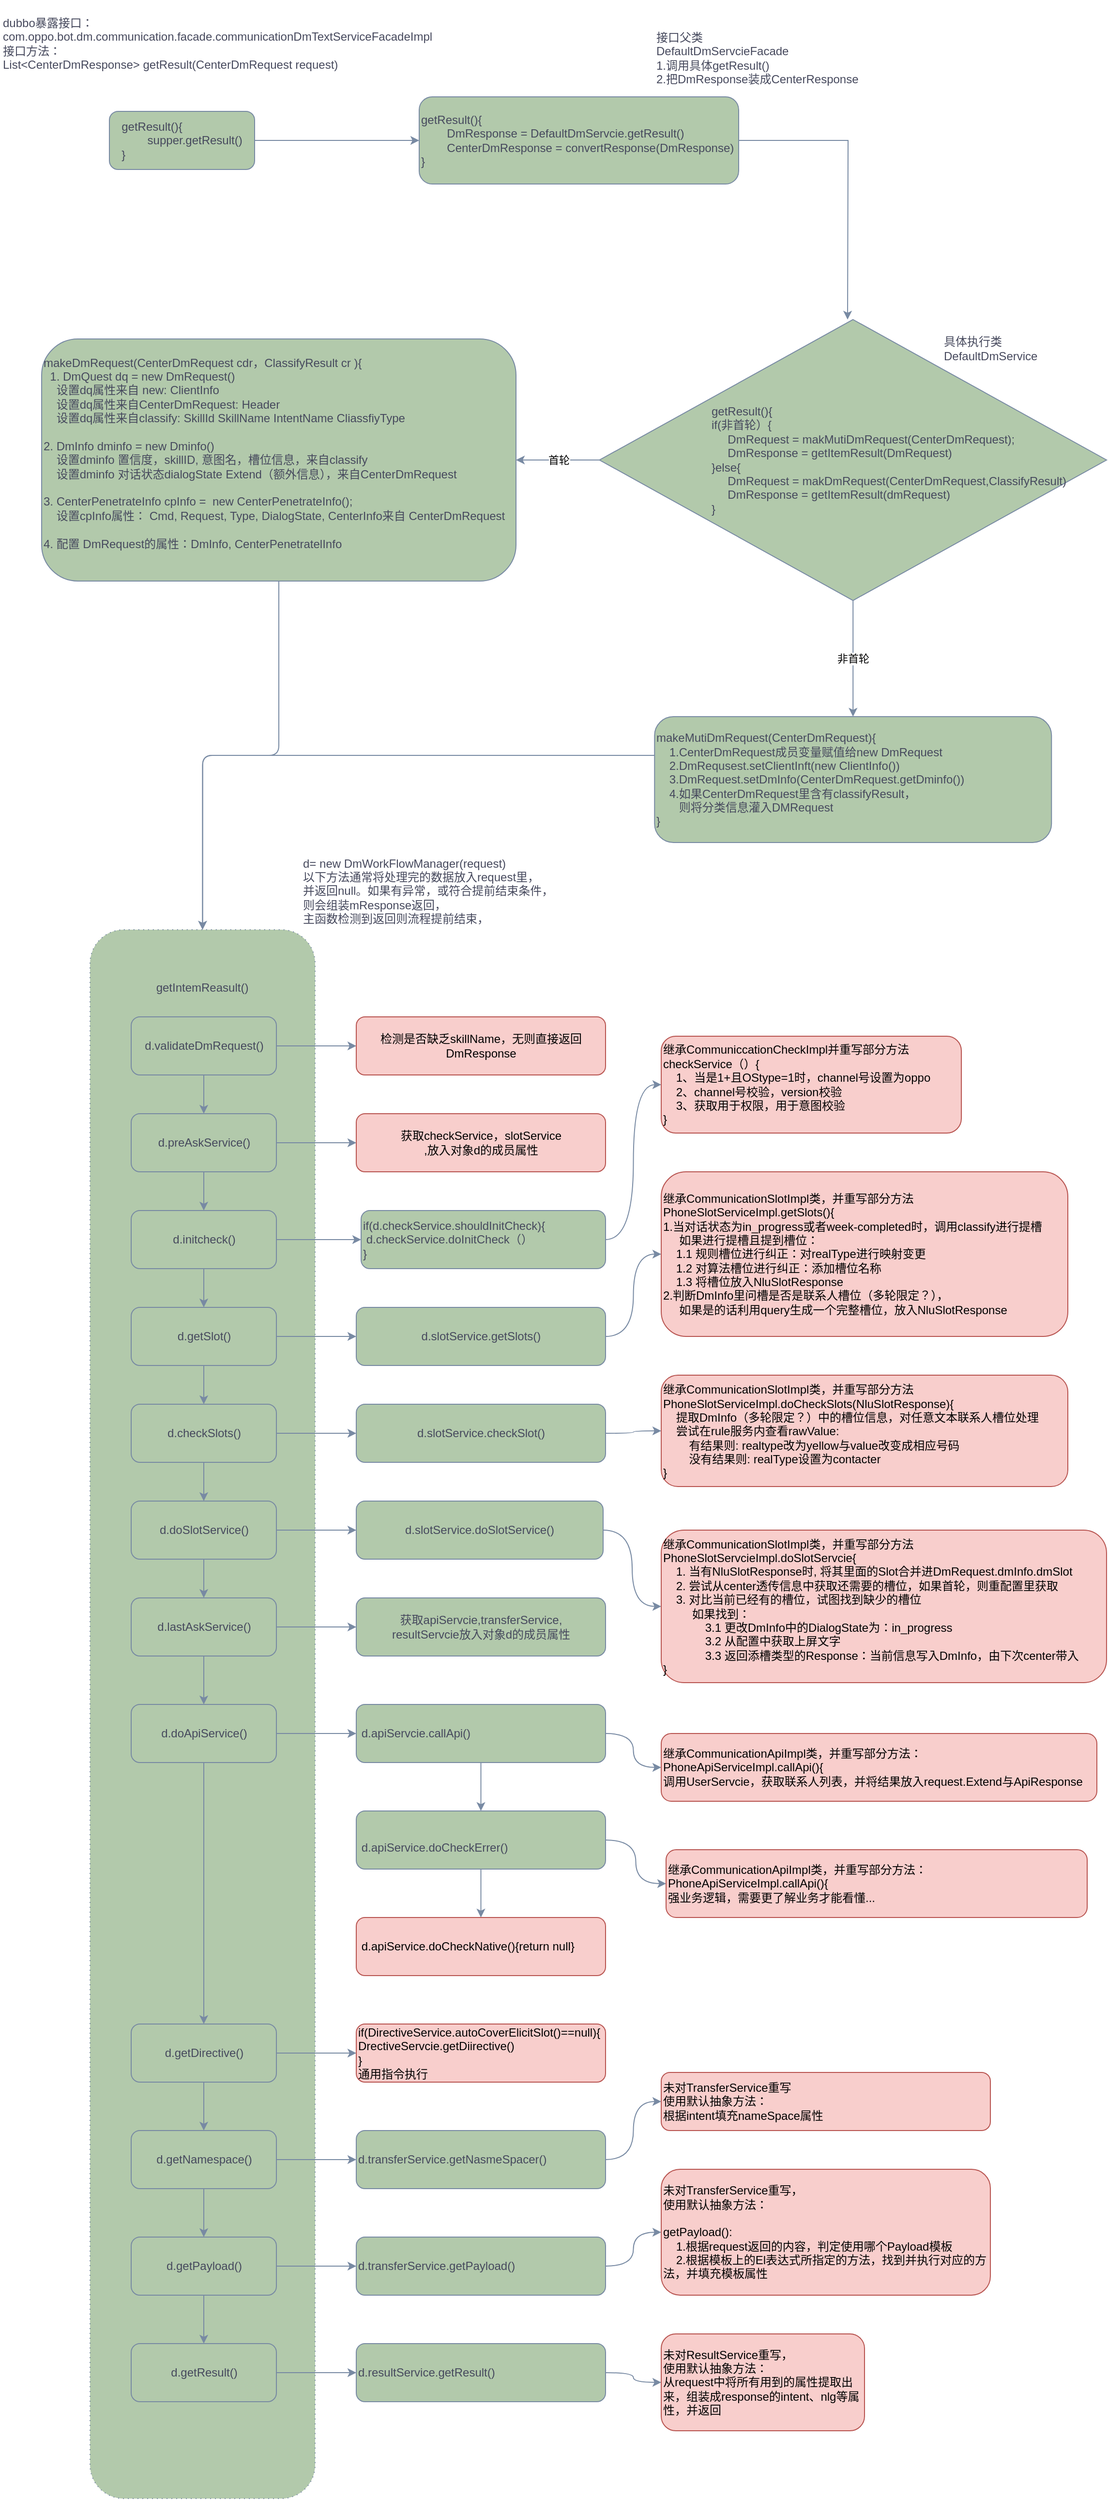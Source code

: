 <mxfile version="13.8.5" type="github">
  <diagram id="C5RBs43oDa-KdzZeNtuy" name="Page-1">
    <mxGraphModel dx="1911" dy="1059" grid="1" gridSize="10" guides="1" tooltips="1" connect="1" arrows="1" fold="1" page="1" pageScale="1" pageWidth="1169" pageHeight="1654" math="0" shadow="0">
      <root>
        <mxCell id="WIyWlLk6GJQsqaUBKTNV-0" />
        <mxCell id="WIyWlLk6GJQsqaUBKTNV-1" parent="WIyWlLk6GJQsqaUBKTNV-0" />
        <mxCell id="NkhUbfQ3-2C-shlZuiyF-50" value="" style="shape=ext;rounded=1;html=1;whiteSpace=wrap;dashed=1;dashPattern=1 4;fillColor=#B2C9AB;strokeColor=#788AA3;fontColor=#46495D;" vertex="1" parent="WIyWlLk6GJQsqaUBKTNV-1">
          <mxGeometry x="110" y="1020" width="232.5" height="1620" as="geometry" />
        </mxCell>
        <mxCell id="NkhUbfQ3-2C-shlZuiyF-51" value="" style="edgeStyle=orthogonalEdgeStyle;rounded=0;orthogonalLoop=1;jettySize=auto;html=1;strokeColor=#788AA3;fontColor=#46495D;" edge="1" parent="WIyWlLk6GJQsqaUBKTNV-1" source="NkhUbfQ3-2C-shlZuiyF-52" target="NkhUbfQ3-2C-shlZuiyF-85">
          <mxGeometry relative="1" as="geometry" />
        </mxCell>
        <mxCell id="NkhUbfQ3-2C-shlZuiyF-52" value="d.validateDmRequest()" style="rounded=1;whiteSpace=wrap;html=1;fillColor=#B2C9AB;strokeColor=#788AA3;fontColor=#46495D;" vertex="1" parent="WIyWlLk6GJQsqaUBKTNV-1">
          <mxGeometry x="152.5" y="1110" width="150" height="60" as="geometry" />
        </mxCell>
        <mxCell id="NkhUbfQ3-2C-shlZuiyF-53" value="" style="edgeStyle=orthogonalEdgeStyle;rounded=0;orthogonalLoop=1;jettySize=auto;html=1;strokeColor=#788AA3;fontColor=#46495D;" edge="1" parent="WIyWlLk6GJQsqaUBKTNV-1" source="NkhUbfQ3-2C-shlZuiyF-54" target="NkhUbfQ3-2C-shlZuiyF-86">
          <mxGeometry relative="1" as="geometry" />
        </mxCell>
        <mxCell id="NkhUbfQ3-2C-shlZuiyF-54" value="d.preAskService()" style="rounded=1;whiteSpace=wrap;html=1;fillColor=#B2C9AB;strokeColor=#788AA3;fontColor=#46495D;" vertex="1" parent="WIyWlLk6GJQsqaUBKTNV-1">
          <mxGeometry x="152.5" y="1210" width="150" height="60" as="geometry" />
        </mxCell>
        <mxCell id="NkhUbfQ3-2C-shlZuiyF-55" value="" style="edgeStyle=orthogonalEdgeStyle;rounded=0;orthogonalLoop=1;jettySize=auto;html=1;strokeColor=#788AA3;fontColor=#46495D;" edge="1" parent="WIyWlLk6GJQsqaUBKTNV-1" source="NkhUbfQ3-2C-shlZuiyF-57" target="NkhUbfQ3-2C-shlZuiyF-60">
          <mxGeometry relative="1" as="geometry" />
        </mxCell>
        <mxCell id="NkhUbfQ3-2C-shlZuiyF-56" value="" style="edgeStyle=orthogonalEdgeStyle;rounded=0;orthogonalLoop=1;jettySize=auto;html=1;strokeColor=#788AA3;fontColor=#46495D;" edge="1" parent="WIyWlLk6GJQsqaUBKTNV-1" source="NkhUbfQ3-2C-shlZuiyF-57" target="NkhUbfQ3-2C-shlZuiyF-87">
          <mxGeometry relative="1" as="geometry" />
        </mxCell>
        <mxCell id="NkhUbfQ3-2C-shlZuiyF-57" value="d.initcheck()" style="rounded=1;whiteSpace=wrap;html=1;fillColor=#B2C9AB;strokeColor=#788AA3;fontColor=#46495D;" vertex="1" parent="WIyWlLk6GJQsqaUBKTNV-1">
          <mxGeometry x="152.5" y="1310" width="150" height="60" as="geometry" />
        </mxCell>
        <mxCell id="NkhUbfQ3-2C-shlZuiyF-58" value="" style="edgeStyle=orthogonalEdgeStyle;rounded=0;orthogonalLoop=1;jettySize=auto;html=1;strokeColor=#788AA3;fontColor=#46495D;" edge="1" parent="WIyWlLk6GJQsqaUBKTNV-1" source="NkhUbfQ3-2C-shlZuiyF-60" target="NkhUbfQ3-2C-shlZuiyF-63">
          <mxGeometry relative="1" as="geometry" />
        </mxCell>
        <mxCell id="NkhUbfQ3-2C-shlZuiyF-59" value="" style="edgeStyle=orthogonalEdgeStyle;rounded=0;orthogonalLoop=1;jettySize=auto;html=1;strokeColor=#788AA3;fontColor=#46495D;" edge="1" parent="WIyWlLk6GJQsqaUBKTNV-1" source="NkhUbfQ3-2C-shlZuiyF-60" target="NkhUbfQ3-2C-shlZuiyF-88">
          <mxGeometry relative="1" as="geometry" />
        </mxCell>
        <mxCell id="NkhUbfQ3-2C-shlZuiyF-60" value="d.getSlot()" style="rounded=1;whiteSpace=wrap;html=1;fillColor=#B2C9AB;strokeColor=#788AA3;fontColor=#46495D;" vertex="1" parent="WIyWlLk6GJQsqaUBKTNV-1">
          <mxGeometry x="152.5" y="1410" width="150" height="60" as="geometry" />
        </mxCell>
        <mxCell id="NkhUbfQ3-2C-shlZuiyF-61" value="" style="edgeStyle=orthogonalEdgeStyle;rounded=0;orthogonalLoop=1;jettySize=auto;html=1;strokeColor=#788AA3;fontColor=#46495D;" edge="1" parent="WIyWlLk6GJQsqaUBKTNV-1" source="NkhUbfQ3-2C-shlZuiyF-63" target="NkhUbfQ3-2C-shlZuiyF-66">
          <mxGeometry relative="1" as="geometry" />
        </mxCell>
        <mxCell id="NkhUbfQ3-2C-shlZuiyF-62" value="" style="edgeStyle=orthogonalEdgeStyle;rounded=0;orthogonalLoop=1;jettySize=auto;html=1;strokeColor=#788AA3;fontColor=#46495D;" edge="1" parent="WIyWlLk6GJQsqaUBKTNV-1" source="NkhUbfQ3-2C-shlZuiyF-63" target="NkhUbfQ3-2C-shlZuiyF-89">
          <mxGeometry relative="1" as="geometry" />
        </mxCell>
        <mxCell id="NkhUbfQ3-2C-shlZuiyF-63" value="d.checkSlots()" style="rounded=1;whiteSpace=wrap;html=1;fillColor=#B2C9AB;strokeColor=#788AA3;fontColor=#46495D;" vertex="1" parent="WIyWlLk6GJQsqaUBKTNV-1">
          <mxGeometry x="152.5" y="1510" width="150" height="60" as="geometry" />
        </mxCell>
        <mxCell id="NkhUbfQ3-2C-shlZuiyF-64" value="" style="edgeStyle=orthogonalEdgeStyle;rounded=0;orthogonalLoop=1;jettySize=auto;html=1;strokeColor=#788AA3;fontColor=#46495D;" edge="1" parent="WIyWlLk6GJQsqaUBKTNV-1" source="NkhUbfQ3-2C-shlZuiyF-66" target="NkhUbfQ3-2C-shlZuiyF-90">
          <mxGeometry relative="1" as="geometry" />
        </mxCell>
        <mxCell id="NkhUbfQ3-2C-shlZuiyF-65" value="" style="edgeStyle=orthogonalEdgeStyle;rounded=0;orthogonalLoop=1;jettySize=auto;html=1;strokeColor=#788AA3;fontColor=#46495D;" edge="1" parent="WIyWlLk6GJQsqaUBKTNV-1" source="NkhUbfQ3-2C-shlZuiyF-66" target="NkhUbfQ3-2C-shlZuiyF-93">
          <mxGeometry relative="1" as="geometry" />
        </mxCell>
        <mxCell id="NkhUbfQ3-2C-shlZuiyF-66" value="d.doSlotService()" style="rounded=1;whiteSpace=wrap;html=1;fillColor=#B2C9AB;strokeColor=#788AA3;fontColor=#46495D;" vertex="1" parent="WIyWlLk6GJQsqaUBKTNV-1">
          <mxGeometry x="152.5" y="1610" width="150" height="60" as="geometry" />
        </mxCell>
        <mxCell id="NkhUbfQ3-2C-shlZuiyF-68" value="" style="edgeStyle=orthogonalEdgeStyle;rounded=0;orthogonalLoop=1;jettySize=auto;html=1;strokeColor=#788AA3;fontColor=#46495D;" edge="1" parent="WIyWlLk6GJQsqaUBKTNV-1" source="NkhUbfQ3-2C-shlZuiyF-69" target="NkhUbfQ3-2C-shlZuiyF-95">
          <mxGeometry relative="1" as="geometry" />
        </mxCell>
        <mxCell id="NkhUbfQ3-2C-shlZuiyF-137" style="edgeStyle=orthogonalEdgeStyle;curved=1;rounded=1;sketch=0;orthogonalLoop=1;jettySize=auto;html=1;entryX=0.5;entryY=0;entryDx=0;entryDy=0;strokeColor=#788AA3;fillColor=#B2C9AB;fontColor=#46495D;" edge="1" parent="WIyWlLk6GJQsqaUBKTNV-1" source="NkhUbfQ3-2C-shlZuiyF-69" target="NkhUbfQ3-2C-shlZuiyF-72">
          <mxGeometry relative="1" as="geometry" />
        </mxCell>
        <mxCell id="NkhUbfQ3-2C-shlZuiyF-69" value="d.doApiService()" style="rounded=1;whiteSpace=wrap;html=1;fillColor=#B2C9AB;strokeColor=#788AA3;fontColor=#46495D;" vertex="1" parent="WIyWlLk6GJQsqaUBKTNV-1">
          <mxGeometry x="152.5" y="1820" width="150" height="60" as="geometry" />
        </mxCell>
        <mxCell id="NkhUbfQ3-2C-shlZuiyF-70" value="" style="edgeStyle=orthogonalEdgeStyle;rounded=0;orthogonalLoop=1;jettySize=auto;html=1;strokeColor=#788AA3;fontColor=#46495D;" edge="1" parent="WIyWlLk6GJQsqaUBKTNV-1" source="NkhUbfQ3-2C-shlZuiyF-72" target="NkhUbfQ3-2C-shlZuiyF-75">
          <mxGeometry relative="1" as="geometry" />
        </mxCell>
        <mxCell id="NkhUbfQ3-2C-shlZuiyF-71" value="" style="edgeStyle=orthogonalEdgeStyle;rounded=0;orthogonalLoop=1;jettySize=auto;html=1;strokeColor=#788AA3;fontColor=#46495D;" edge="1" parent="WIyWlLk6GJQsqaUBKTNV-1" source="NkhUbfQ3-2C-shlZuiyF-72" target="NkhUbfQ3-2C-shlZuiyF-96">
          <mxGeometry relative="1" as="geometry" />
        </mxCell>
        <mxCell id="NkhUbfQ3-2C-shlZuiyF-72" value="d.getDirective()" style="rounded=1;whiteSpace=wrap;html=1;fillColor=#B2C9AB;strokeColor=#788AA3;fontColor=#46495D;" vertex="1" parent="WIyWlLk6GJQsqaUBKTNV-1">
          <mxGeometry x="152.5" y="2150" width="150" height="60" as="geometry" />
        </mxCell>
        <mxCell id="NkhUbfQ3-2C-shlZuiyF-73" value="" style="edgeStyle=orthogonalEdgeStyle;rounded=0;orthogonalLoop=1;jettySize=auto;html=1;strokeColor=#788AA3;fontColor=#46495D;" edge="1" parent="WIyWlLk6GJQsqaUBKTNV-1" source="NkhUbfQ3-2C-shlZuiyF-75" target="NkhUbfQ3-2C-shlZuiyF-78">
          <mxGeometry relative="1" as="geometry" />
        </mxCell>
        <mxCell id="NkhUbfQ3-2C-shlZuiyF-74" value="" style="edgeStyle=orthogonalEdgeStyle;rounded=0;orthogonalLoop=1;jettySize=auto;html=1;strokeColor=#788AA3;fontColor=#46495D;" edge="1" parent="WIyWlLk6GJQsqaUBKTNV-1" source="NkhUbfQ3-2C-shlZuiyF-75" target="NkhUbfQ3-2C-shlZuiyF-97">
          <mxGeometry relative="1" as="geometry" />
        </mxCell>
        <mxCell id="NkhUbfQ3-2C-shlZuiyF-75" value="d.getNamespace()" style="rounded=1;whiteSpace=wrap;html=1;fillColor=#B2C9AB;strokeColor=#788AA3;fontColor=#46495D;" vertex="1" parent="WIyWlLk6GJQsqaUBKTNV-1">
          <mxGeometry x="152.5" y="2260" width="150" height="60" as="geometry" />
        </mxCell>
        <mxCell id="NkhUbfQ3-2C-shlZuiyF-76" value="" style="edgeStyle=orthogonalEdgeStyle;rounded=0;orthogonalLoop=1;jettySize=auto;html=1;strokeColor=#788AA3;fontColor=#46495D;" edge="1" parent="WIyWlLk6GJQsqaUBKTNV-1" source="NkhUbfQ3-2C-shlZuiyF-78" target="NkhUbfQ3-2C-shlZuiyF-80">
          <mxGeometry relative="1" as="geometry" />
        </mxCell>
        <mxCell id="NkhUbfQ3-2C-shlZuiyF-77" value="" style="edgeStyle=orthogonalEdgeStyle;rounded=0;orthogonalLoop=1;jettySize=auto;html=1;strokeColor=#788AA3;fontColor=#46495D;" edge="1" parent="WIyWlLk6GJQsqaUBKTNV-1" source="NkhUbfQ3-2C-shlZuiyF-78" target="NkhUbfQ3-2C-shlZuiyF-98">
          <mxGeometry relative="1" as="geometry" />
        </mxCell>
        <mxCell id="NkhUbfQ3-2C-shlZuiyF-78" value="d.getPayload()" style="rounded=1;whiteSpace=wrap;html=1;fillColor=#B2C9AB;strokeColor=#788AA3;fontColor=#46495D;" vertex="1" parent="WIyWlLk6GJQsqaUBKTNV-1">
          <mxGeometry x="152.5" y="2370" width="150" height="60" as="geometry" />
        </mxCell>
        <mxCell id="NkhUbfQ3-2C-shlZuiyF-79" value="" style="edgeStyle=orthogonalEdgeStyle;rounded=0;orthogonalLoop=1;jettySize=auto;html=1;strokeColor=#788AA3;fontColor=#46495D;" edge="1" parent="WIyWlLk6GJQsqaUBKTNV-1" source="NkhUbfQ3-2C-shlZuiyF-80" target="NkhUbfQ3-2C-shlZuiyF-99">
          <mxGeometry relative="1" as="geometry" />
        </mxCell>
        <mxCell id="NkhUbfQ3-2C-shlZuiyF-80" value="d.getResult()" style="rounded=1;whiteSpace=wrap;html=1;fillColor=#B2C9AB;strokeColor=#788AA3;fontColor=#46495D;" vertex="1" parent="WIyWlLk6GJQsqaUBKTNV-1">
          <mxGeometry x="152.5" y="2480" width="150" height="60" as="geometry" />
        </mxCell>
        <mxCell id="NkhUbfQ3-2C-shlZuiyF-81" value="d= new DmWorkFlowManager(request)&lt;br&gt;以下方法通常将处理完的数据放入request里，&lt;br&gt;并返回null。如果有异常，或符合提前结束条件，&lt;br&gt;则会组装mResponse返回，&lt;br&gt;主函数检测到返回则流程提前结束，" style="text;html=1;strokeColor=none;fillColor=none;align=left;verticalAlign=middle;whiteSpace=wrap;rounded=0;fontColor=#46495D;" vertex="1" parent="WIyWlLk6GJQsqaUBKTNV-1">
          <mxGeometry x="327.5" y="970" width="315" height="20" as="geometry" />
        </mxCell>
        <mxCell id="NkhUbfQ3-2C-shlZuiyF-82" value="" style="endArrow=classic;html=1;exitX=0.5;exitY=1;exitDx=0;exitDy=0;strokeColor=#788AA3;fontColor=#46495D;" edge="1" parent="WIyWlLk6GJQsqaUBKTNV-1" source="NkhUbfQ3-2C-shlZuiyF-52" target="NkhUbfQ3-2C-shlZuiyF-54">
          <mxGeometry width="50" height="50" relative="1" as="geometry">
            <mxPoint x="362.5" y="1130" as="sourcePoint" />
            <mxPoint x="412.5" y="1080" as="targetPoint" />
          </mxGeometry>
        </mxCell>
        <mxCell id="NkhUbfQ3-2C-shlZuiyF-83" value="" style="endArrow=classic;html=1;exitX=0.5;exitY=1;exitDx=0;exitDy=0;entryX=0.5;entryY=0;entryDx=0;entryDy=0;strokeColor=#788AA3;fontColor=#46495D;" edge="1" parent="WIyWlLk6GJQsqaUBKTNV-1" source="NkhUbfQ3-2C-shlZuiyF-54" target="NkhUbfQ3-2C-shlZuiyF-57">
          <mxGeometry width="50" height="50" relative="1" as="geometry">
            <mxPoint x="222.5" y="1180" as="sourcePoint" />
            <mxPoint x="222.5" y="1220" as="targetPoint" />
          </mxGeometry>
        </mxCell>
        <mxCell id="NkhUbfQ3-2C-shlZuiyF-85" value="检测是否缺乏skillName，无则直接返回DmResponse" style="rounded=1;whiteSpace=wrap;html=1;fillColor=#f8cecc;strokeColor=#b85450;" vertex="1" parent="WIyWlLk6GJQsqaUBKTNV-1">
          <mxGeometry x="385" y="1110" width="257.5" height="60" as="geometry" />
        </mxCell>
        <mxCell id="NkhUbfQ3-2C-shlZuiyF-86" value="获取checkService，slotService&lt;br&gt;,放入对象d的成员属性" style="rounded=1;whiteSpace=wrap;html=1;fillColor=#f8cecc;strokeColor=#b85450;" vertex="1" parent="WIyWlLk6GJQsqaUBKTNV-1">
          <mxGeometry x="385" y="1210" width="257.5" height="60" as="geometry" />
        </mxCell>
        <mxCell id="NkhUbfQ3-2C-shlZuiyF-128" style="edgeStyle=orthogonalEdgeStyle;curved=1;rounded=1;sketch=0;orthogonalLoop=1;jettySize=auto;html=1;entryX=0;entryY=0.5;entryDx=0;entryDy=0;strokeColor=#788AA3;fillColor=#B2C9AB;fontColor=#46495D;" edge="1" parent="WIyWlLk6GJQsqaUBKTNV-1" source="NkhUbfQ3-2C-shlZuiyF-87" target="NkhUbfQ3-2C-shlZuiyF-127">
          <mxGeometry relative="1" as="geometry" />
        </mxCell>
        <mxCell id="NkhUbfQ3-2C-shlZuiyF-87" value="if(d.checkService.shouldInitCheck){&lt;br&gt;&amp;nbsp;d.checkService.doInitCheck（）&lt;br&gt;}" style="rounded=1;whiteSpace=wrap;html=1;align=left;fillColor=#B2C9AB;strokeColor=#788AA3;fontColor=#46495D;" vertex="1" parent="WIyWlLk6GJQsqaUBKTNV-1">
          <mxGeometry x="390" y="1310" width="252.5" height="60" as="geometry" />
        </mxCell>
        <mxCell id="NkhUbfQ3-2C-shlZuiyF-130" style="edgeStyle=orthogonalEdgeStyle;curved=1;rounded=1;sketch=0;orthogonalLoop=1;jettySize=auto;html=1;entryX=0;entryY=0.5;entryDx=0;entryDy=0;strokeColor=#788AA3;fillColor=#B2C9AB;fontColor=#46495D;" edge="1" parent="WIyWlLk6GJQsqaUBKTNV-1" source="NkhUbfQ3-2C-shlZuiyF-88" target="NkhUbfQ3-2C-shlZuiyF-129">
          <mxGeometry relative="1" as="geometry" />
        </mxCell>
        <mxCell id="NkhUbfQ3-2C-shlZuiyF-88" value="d.slotService.getSlots()" style="rounded=1;whiteSpace=wrap;html=1;fillColor=#B2C9AB;strokeColor=#788AA3;fontColor=#46495D;" vertex="1" parent="WIyWlLk6GJQsqaUBKTNV-1">
          <mxGeometry x="385" y="1410" width="257.5" height="60" as="geometry" />
        </mxCell>
        <mxCell id="NkhUbfQ3-2C-shlZuiyF-132" style="edgeStyle=orthogonalEdgeStyle;curved=1;rounded=1;sketch=0;orthogonalLoop=1;jettySize=auto;html=1;entryX=0;entryY=0.5;entryDx=0;entryDy=0;strokeColor=#788AA3;fillColor=#B2C9AB;fontColor=#46495D;" edge="1" parent="WIyWlLk6GJQsqaUBKTNV-1" source="NkhUbfQ3-2C-shlZuiyF-89" target="NkhUbfQ3-2C-shlZuiyF-131">
          <mxGeometry relative="1" as="geometry" />
        </mxCell>
        <mxCell id="NkhUbfQ3-2C-shlZuiyF-89" value="d.slotService.checkSlot()" style="rounded=1;whiteSpace=wrap;html=1;fillColor=#B2C9AB;strokeColor=#788AA3;fontColor=#46495D;" vertex="1" parent="WIyWlLk6GJQsqaUBKTNV-1">
          <mxGeometry x="385" y="1510" width="257.5" height="60" as="geometry" />
        </mxCell>
        <mxCell id="NkhUbfQ3-2C-shlZuiyF-134" style="edgeStyle=orthogonalEdgeStyle;curved=1;rounded=1;sketch=0;orthogonalLoop=1;jettySize=auto;html=1;entryX=0;entryY=0.5;entryDx=0;entryDy=0;strokeColor=#788AA3;fillColor=#B2C9AB;fontColor=#46495D;" edge="1" parent="WIyWlLk6GJQsqaUBKTNV-1" source="NkhUbfQ3-2C-shlZuiyF-90" target="NkhUbfQ3-2C-shlZuiyF-133">
          <mxGeometry relative="1" as="geometry" />
        </mxCell>
        <mxCell id="NkhUbfQ3-2C-shlZuiyF-90" value="d.slotService.doSlotService()" style="rounded=1;whiteSpace=wrap;html=1;fillColor=#B2C9AB;strokeColor=#788AA3;fontColor=#46495D;" vertex="1" parent="WIyWlLk6GJQsqaUBKTNV-1">
          <mxGeometry x="385" y="1610" width="255" height="60" as="geometry" />
        </mxCell>
        <mxCell id="NkhUbfQ3-2C-shlZuiyF-91" value="" style="edgeStyle=orthogonalEdgeStyle;rounded=0;orthogonalLoop=1;jettySize=auto;html=1;strokeColor=#788AA3;fontColor=#46495D;" edge="1" parent="WIyWlLk6GJQsqaUBKTNV-1" source="NkhUbfQ3-2C-shlZuiyF-93" target="NkhUbfQ3-2C-shlZuiyF-69">
          <mxGeometry relative="1" as="geometry" />
        </mxCell>
        <mxCell id="NkhUbfQ3-2C-shlZuiyF-92" value="" style="edgeStyle=orthogonalEdgeStyle;rounded=0;orthogonalLoop=1;jettySize=auto;html=1;strokeColor=#788AA3;fontColor=#46495D;" edge="1" parent="WIyWlLk6GJQsqaUBKTNV-1" source="NkhUbfQ3-2C-shlZuiyF-93" target="NkhUbfQ3-2C-shlZuiyF-94">
          <mxGeometry relative="1" as="geometry" />
        </mxCell>
        <mxCell id="NkhUbfQ3-2C-shlZuiyF-93" value="d.lastAskService()" style="rounded=1;whiteSpace=wrap;html=1;fillColor=#B2C9AB;strokeColor=#788AA3;fontColor=#46495D;" vertex="1" parent="WIyWlLk6GJQsqaUBKTNV-1">
          <mxGeometry x="152.5" y="1710" width="150" height="60" as="geometry" />
        </mxCell>
        <mxCell id="NkhUbfQ3-2C-shlZuiyF-94" value="获取apiServcie,transferService,&lt;br&gt;resultServcie放入对象d的成员属性" style="rounded=1;whiteSpace=wrap;html=1;fillColor=#B2C9AB;strokeColor=#788AA3;fontColor=#46495D;" vertex="1" parent="WIyWlLk6GJQsqaUBKTNV-1">
          <mxGeometry x="385" y="1710" width="257.5" height="60" as="geometry" />
        </mxCell>
        <mxCell id="NkhUbfQ3-2C-shlZuiyF-140" style="edgeStyle=orthogonalEdgeStyle;curved=1;rounded=1;sketch=0;orthogonalLoop=1;jettySize=auto;html=1;entryX=0.5;entryY=0;entryDx=0;entryDy=0;strokeColor=#788AA3;fillColor=#B2C9AB;fontColor=#46495D;" edge="1" parent="WIyWlLk6GJQsqaUBKTNV-1" source="NkhUbfQ3-2C-shlZuiyF-95" target="NkhUbfQ3-2C-shlZuiyF-138">
          <mxGeometry relative="1" as="geometry" />
        </mxCell>
        <mxCell id="NkhUbfQ3-2C-shlZuiyF-144" style="edgeStyle=orthogonalEdgeStyle;curved=1;rounded=1;sketch=0;orthogonalLoop=1;jettySize=auto;html=1;strokeColor=#788AA3;fillColor=#B2C9AB;fontColor=#46495D;" edge="1" parent="WIyWlLk6GJQsqaUBKTNV-1" source="NkhUbfQ3-2C-shlZuiyF-95" target="NkhUbfQ3-2C-shlZuiyF-143">
          <mxGeometry relative="1" as="geometry" />
        </mxCell>
        <mxCell id="NkhUbfQ3-2C-shlZuiyF-95" value="&amp;nbsp;d.apiServcie.callApi()" style="rounded=1;whiteSpace=wrap;html=1;align=left;fillColor=#B2C9AB;strokeColor=#788AA3;fontColor=#46495D;" vertex="1" parent="WIyWlLk6GJQsqaUBKTNV-1">
          <mxGeometry x="385" y="1820" width="257.5" height="60" as="geometry" />
        </mxCell>
        <mxCell id="NkhUbfQ3-2C-shlZuiyF-96" value="if(DirectiveService.autoCoverElicitSlot()==null){&lt;br&gt;DrectiveServcie.getDiirective()&lt;br&gt;}&lt;br&gt;通用指令执行" style="rounded=1;whiteSpace=wrap;html=1;align=left;fillColor=#f8cecc;strokeColor=#b85450;" vertex="1" parent="WIyWlLk6GJQsqaUBKTNV-1">
          <mxGeometry x="385" y="2150" width="257.5" height="60" as="geometry" />
        </mxCell>
        <mxCell id="NkhUbfQ3-2C-shlZuiyF-149" style="edgeStyle=orthogonalEdgeStyle;curved=1;rounded=1;sketch=0;orthogonalLoop=1;jettySize=auto;html=1;entryX=0;entryY=0.5;entryDx=0;entryDy=0;strokeColor=#788AA3;fillColor=#B2C9AB;fontColor=#46495D;" edge="1" parent="WIyWlLk6GJQsqaUBKTNV-1" source="NkhUbfQ3-2C-shlZuiyF-97" target="NkhUbfQ3-2C-shlZuiyF-147">
          <mxGeometry relative="1" as="geometry" />
        </mxCell>
        <mxCell id="NkhUbfQ3-2C-shlZuiyF-97" value="d.transferService.getNasmeSpacer()" style="rounded=1;whiteSpace=wrap;html=1;align=left;fillColor=#B2C9AB;strokeColor=#788AA3;fontColor=#46495D;" vertex="1" parent="WIyWlLk6GJQsqaUBKTNV-1">
          <mxGeometry x="385" y="2260" width="257.5" height="60" as="geometry" />
        </mxCell>
        <mxCell id="NkhUbfQ3-2C-shlZuiyF-151" style="edgeStyle=orthogonalEdgeStyle;curved=1;rounded=1;sketch=0;orthogonalLoop=1;jettySize=auto;html=1;entryX=0;entryY=0.5;entryDx=0;entryDy=0;strokeColor=#788AA3;fillColor=#B2C9AB;fontColor=#46495D;" edge="1" parent="WIyWlLk6GJQsqaUBKTNV-1" source="NkhUbfQ3-2C-shlZuiyF-98" target="NkhUbfQ3-2C-shlZuiyF-150">
          <mxGeometry relative="1" as="geometry" />
        </mxCell>
        <mxCell id="NkhUbfQ3-2C-shlZuiyF-98" value="d.transferService.getPayload()" style="rounded=1;whiteSpace=wrap;html=1;align=left;fillColor=#B2C9AB;strokeColor=#788AA3;fontColor=#46495D;" vertex="1" parent="WIyWlLk6GJQsqaUBKTNV-1">
          <mxGeometry x="385" y="2370" width="257.5" height="60" as="geometry" />
        </mxCell>
        <mxCell id="NkhUbfQ3-2C-shlZuiyF-152" style="edgeStyle=orthogonalEdgeStyle;curved=1;rounded=1;sketch=0;orthogonalLoop=1;jettySize=auto;html=1;entryX=0;entryY=0.5;entryDx=0;entryDy=0;strokeColor=#788AA3;fillColor=#B2C9AB;fontColor=#46495D;" edge="1" parent="WIyWlLk6GJQsqaUBKTNV-1" source="NkhUbfQ3-2C-shlZuiyF-99" target="NkhUbfQ3-2C-shlZuiyF-148">
          <mxGeometry relative="1" as="geometry" />
        </mxCell>
        <mxCell id="NkhUbfQ3-2C-shlZuiyF-99" value="d.resultService.getResult()" style="rounded=1;whiteSpace=wrap;html=1;align=left;fillColor=#B2C9AB;strokeColor=#788AA3;fontColor=#46495D;" vertex="1" parent="WIyWlLk6GJQsqaUBKTNV-1">
          <mxGeometry x="385" y="2480" width="257.5" height="60" as="geometry" />
        </mxCell>
        <mxCell id="NkhUbfQ3-2C-shlZuiyF-105" value="" style="edgeStyle=orthogonalEdgeStyle;rounded=0;orthogonalLoop=1;jettySize=auto;html=1;strokeColor=#788AA3;fontColor=#46495D;" edge="1" parent="WIyWlLk6GJQsqaUBKTNV-1" source="NkhUbfQ3-2C-shlZuiyF-101" target="NkhUbfQ3-2C-shlZuiyF-104">
          <mxGeometry relative="1" as="geometry" />
        </mxCell>
        <mxCell id="NkhUbfQ3-2C-shlZuiyF-101" value="&lt;div style=&quot;text-align: left&quot;&gt;&lt;span&gt;getResult(){&lt;/span&gt;&lt;/div&gt;&lt;div style=&quot;text-align: left&quot;&gt;&lt;span&gt;&amp;nbsp; &amp;nbsp; &amp;nbsp; &amp;nbsp; supper.getResult()&lt;/span&gt;&lt;/div&gt;&lt;div style=&quot;text-align: left&quot;&gt;&lt;span&gt;}&lt;/span&gt;&lt;/div&gt;" style="rounded=1;whiteSpace=wrap;html=1;fillColor=#B2C9AB;strokeColor=#788AA3;fontColor=#46495D;" vertex="1" parent="WIyWlLk6GJQsqaUBKTNV-1">
          <mxGeometry x="130" y="175" width="150" height="60" as="geometry" />
        </mxCell>
        <mxCell id="NkhUbfQ3-2C-shlZuiyF-103" value="&lt;div&gt;&lt;span&gt;dubbo暴露接口：com.oppo.bot.dm.communication.facade.communicationDmTextServiceFacadeImpl&lt;/span&gt;&lt;/div&gt;接口方法：&lt;br&gt;List&amp;lt;CenterDmResponse&amp;gt; getResult(CenterDmRequest request)" style="text;html=1;strokeColor=none;fillColor=none;align=left;verticalAlign=middle;whiteSpace=wrap;rounded=0;fontColor=#46495D;" vertex="1" parent="WIyWlLk6GJQsqaUBKTNV-1">
          <mxGeometry x="17.5" y="60" width="420" height="90" as="geometry" />
        </mxCell>
        <mxCell id="NkhUbfQ3-2C-shlZuiyF-109" value="" style="edgeStyle=orthogonalEdgeStyle;rounded=0;orthogonalLoop=1;jettySize=auto;html=1;strokeColor=#788AA3;fontColor=#46495D;" edge="1" parent="WIyWlLk6GJQsqaUBKTNV-1" source="NkhUbfQ3-2C-shlZuiyF-104">
          <mxGeometry relative="1" as="geometry">
            <mxPoint x="892.5" y="390" as="targetPoint" />
          </mxGeometry>
        </mxCell>
        <mxCell id="NkhUbfQ3-2C-shlZuiyF-104" value="getResult(){&lt;br&gt;&amp;nbsp; &amp;nbsp; &amp;nbsp; &amp;nbsp; DmResponse = DefaultDmServcie.getResult()&lt;br&gt;&amp;nbsp; &amp;nbsp; &amp;nbsp; &amp;nbsp; CenterDmResponse = convertResponse(DmResponse)&lt;br&gt;}" style="rounded=1;whiteSpace=wrap;html=1;fillColor=#B2C9AB;strokeColor=#788AA3;fontColor=#46495D;align=left;" vertex="1" parent="WIyWlLk6GJQsqaUBKTNV-1">
          <mxGeometry x="450" y="160" width="330" height="90" as="geometry" />
        </mxCell>
        <mxCell id="NkhUbfQ3-2C-shlZuiyF-106" value="具体执行类&lt;br&gt;DefaultDmService" style="text;html=1;strokeColor=none;fillColor=none;align=left;verticalAlign=middle;whiteSpace=wrap;rounded=0;fontColor=#46495D;" vertex="1" parent="WIyWlLk6GJQsqaUBKTNV-1">
          <mxGeometry x="990" y="380" width="160" height="80" as="geometry" />
        </mxCell>
        <mxCell id="NkhUbfQ3-2C-shlZuiyF-107" value="接口父类&lt;br&gt;DefaultDmServcieFacade&lt;br&gt;1.调用具体getResult()&lt;br&gt;2.把DmResponse装成CenterResponse&lt;br&gt;" style="text;html=1;strokeColor=none;fillColor=none;align=left;verticalAlign=middle;whiteSpace=wrap;rounded=0;fontColor=#46495D;" vertex="1" parent="WIyWlLk6GJQsqaUBKTNV-1">
          <mxGeometry x="693.13" y="90" width="310" height="60" as="geometry" />
        </mxCell>
        <mxCell id="NkhUbfQ3-2C-shlZuiyF-110" value="" style="rhombus;whiteSpace=wrap;html=1;align=center;fillColor=#B2C9AB;strokeColor=#788AA3;fontColor=#46495D;horizontal=1;" vertex="1" parent="WIyWlLk6GJQsqaUBKTNV-1">
          <mxGeometry x="636.25" y="390" width="523.75" height="290" as="geometry" />
        </mxCell>
        <mxCell id="NkhUbfQ3-2C-shlZuiyF-111" value="getResult(){&lt;br&gt;if(非首轮）{&lt;br&gt;&amp;nbsp; &amp;nbsp; &amp;nbsp;DmRequest = makMutiDmRequest(CenterDmRequest);&lt;br&gt;&amp;nbsp; &amp;nbsp; &amp;nbsp;DmResponse = getItemResult(DmRequest)&lt;br&gt;}else{&lt;br&gt;&amp;nbsp; &amp;nbsp; &amp;nbsp;DmRequest = makDmRequest(CenterDmRequest,ClassifyResult)&lt;br&gt;&amp;nbsp; &amp;nbsp; &amp;nbsp;DmResponse = getItemResult(dmRequest)&lt;br&gt;}" style="text;html=1;strokeColor=none;fillColor=none;align=left;verticalAlign=middle;whiteSpace=wrap;rounded=0;sketch=0;fontColor=#46495D;" vertex="1" parent="WIyWlLk6GJQsqaUBKTNV-1">
          <mxGeometry x="750" y="487.5" width="410" height="95" as="geometry" />
        </mxCell>
        <mxCell id="NkhUbfQ3-2C-shlZuiyF-123" style="edgeStyle=orthogonalEdgeStyle;rounded=1;sketch=0;orthogonalLoop=1;jettySize=auto;html=1;strokeColor=#788AA3;fillColor=#B2C9AB;fontColor=#46495D;entryX=0.5;entryY=0;entryDx=0;entryDy=0;exitX=0;exitY=0.5;exitDx=0;exitDy=0;" edge="1" parent="WIyWlLk6GJQsqaUBKTNV-1" source="NkhUbfQ3-2C-shlZuiyF-112" target="NkhUbfQ3-2C-shlZuiyF-50">
          <mxGeometry relative="1" as="geometry">
            <mxPoint x="730" y="910" as="targetPoint" />
            <mxPoint x="740" y="760" as="sourcePoint" />
            <Array as="points">
              <mxPoint x="790" y="840" />
              <mxPoint x="226" y="840" />
            </Array>
          </mxGeometry>
        </mxCell>
        <mxCell id="NkhUbfQ3-2C-shlZuiyF-112" value="makeMutiDmRequest(CenterDmRequest){&lt;br&gt;&amp;nbsp; &amp;nbsp; 1.CenterDmRequest成员变量赋值给new DmRequest&lt;br&gt;&amp;nbsp; &amp;nbsp; 2.DmRequsest.setClientInft(new ClientInfo())&lt;br&gt;&amp;nbsp; &amp;nbsp; 3.DmRequest.setDmInfo(CenterDmRequest.getDminfo())&lt;br&gt;&amp;nbsp; &amp;nbsp; 4.如果CenterDmRequest里含有classifyResult，&lt;br&gt;&amp;nbsp; &amp;nbsp; &amp;nbsp; &amp;nbsp;则将分类信息灌入DMRequest&lt;br&gt;}" style="rounded=1;whiteSpace=wrap;html=1;sketch=0;strokeColor=#788AA3;fillColor=#B2C9AB;fontColor=#46495D;align=left;" vertex="1" parent="WIyWlLk6GJQsqaUBKTNV-1">
          <mxGeometry x="693.13" y="800" width="410" height="130" as="geometry" />
        </mxCell>
        <mxCell id="NkhUbfQ3-2C-shlZuiyF-124" style="edgeStyle=orthogonalEdgeStyle;rounded=1;sketch=0;orthogonalLoop=1;jettySize=auto;html=1;entryX=0.5;entryY=0;entryDx=0;entryDy=0;strokeColor=#788AA3;fillColor=#B2C9AB;fontColor=#46495D;" edge="1" parent="WIyWlLk6GJQsqaUBKTNV-1" source="NkhUbfQ3-2C-shlZuiyF-117" target="NkhUbfQ3-2C-shlZuiyF-50">
          <mxGeometry relative="1" as="geometry" />
        </mxCell>
        <mxCell id="NkhUbfQ3-2C-shlZuiyF-117" value="makeDmRequest(CenterDmRequest cdr，ClassifyResult cr ){&lt;br&gt;&amp;nbsp; 1. DmQuest dq = new DmRequest()&lt;br&gt;&amp;nbsp; &amp;nbsp; 设置dq属性来自 new: ClientInfo&lt;br&gt;&amp;nbsp; &amp;nbsp; 设置dq属性来自CenterDmRequest: Header&lt;br&gt;&amp;nbsp; &amp;nbsp; 设置dq属性来自classify: SkillId SkillName IntentName CliassfiyType&lt;br&gt;&amp;nbsp;&lt;br&gt;2. DmInfo dminfo = new Dminfo()&lt;br&gt;&amp;nbsp; &amp;nbsp; 设置dminfo 置信度，skillID, 意图名，槽位信息，来自classify&lt;br&gt;&amp;nbsp; &amp;nbsp; 设置dminfo 对话状态dialogState Extend（额外信息），来自CenterDmRequest&lt;br&gt;&amp;nbsp;&lt;br&gt;3. CenterPenetrateInfo cpInfo =&amp;nbsp; new CenterPenetrateInfo();&lt;br&gt;&amp;nbsp; &amp;nbsp; 设置cpInfo属性： Cmd, Request, Type, DialogState, CenterInfo来自 CenterDmRequest&lt;br&gt;&amp;nbsp;&lt;br&gt;4. 配置 DmRequest的属性：DmInfo, CenterPenetratelInfo&lt;br&gt;&amp;nbsp; &amp;nbsp;&amp;nbsp;" style="rounded=1;whiteSpace=wrap;html=1;sketch=0;strokeColor=#788AA3;fillColor=#B2C9AB;fontColor=#46495D;align=left;" vertex="1" parent="WIyWlLk6GJQsqaUBKTNV-1">
          <mxGeometry x="60" y="410" width="490" height="250" as="geometry" />
        </mxCell>
        <mxCell id="NkhUbfQ3-2C-shlZuiyF-119" value="" style="endArrow=classic;html=1;strokeColor=#788AA3;fillColor=#B2C9AB;fontColor=#46495D;exitX=0;exitY=0.5;exitDx=0;exitDy=0;entryX=1;entryY=0.5;entryDx=0;entryDy=0;" edge="1" parent="WIyWlLk6GJQsqaUBKTNV-1" target="NkhUbfQ3-2C-shlZuiyF-117">
          <mxGeometry relative="1" as="geometry">
            <mxPoint x="636.25" y="535" as="sourcePoint" />
            <mxPoint x="550" y="534.58" as="targetPoint" />
          </mxGeometry>
        </mxCell>
        <mxCell id="NkhUbfQ3-2C-shlZuiyF-120" value="首轮" style="edgeLabel;resizable=0;html=1;align=center;verticalAlign=middle;" connectable="0" vertex="1" parent="NkhUbfQ3-2C-shlZuiyF-119">
          <mxGeometry relative="1" as="geometry" />
        </mxCell>
        <mxCell id="NkhUbfQ3-2C-shlZuiyF-121" value="" style="endArrow=classic;html=1;strokeColor=#788AA3;fillColor=#B2C9AB;fontColor=#46495D;entryX=0.5;entryY=0;entryDx=0;entryDy=0;exitX=0.5;exitY=1;exitDx=0;exitDy=0;" edge="1" parent="WIyWlLk6GJQsqaUBKTNV-1" source="NkhUbfQ3-2C-shlZuiyF-110" target="NkhUbfQ3-2C-shlZuiyF-112">
          <mxGeometry relative="1" as="geometry">
            <mxPoint x="1160" y="520" as="sourcePoint" />
            <mxPoint x="1260" y="520" as="targetPoint" />
          </mxGeometry>
        </mxCell>
        <mxCell id="NkhUbfQ3-2C-shlZuiyF-122" value="非首轮" style="edgeLabel;resizable=0;html=1;align=center;verticalAlign=middle;" connectable="0" vertex="1" parent="NkhUbfQ3-2C-shlZuiyF-121">
          <mxGeometry relative="1" as="geometry" />
        </mxCell>
        <mxCell id="NkhUbfQ3-2C-shlZuiyF-126" value="getIntemReasult()" style="text;html=1;strokeColor=none;fillColor=none;align=center;verticalAlign=middle;whiteSpace=wrap;rounded=0;sketch=0;fontColor=#46495D;" vertex="1" parent="WIyWlLk6GJQsqaUBKTNV-1">
          <mxGeometry x="156.25" y="1070" width="140" height="20" as="geometry" />
        </mxCell>
        <mxCell id="NkhUbfQ3-2C-shlZuiyF-127" value="继承CommuniccationCheckImpl并重写部分方法&lt;br&gt;checkService（）{&lt;br&gt;&amp;nbsp; &amp;nbsp; 1、当是1+且OStype=1时，channel号设置为oppo&lt;br&gt;&amp;nbsp; &amp;nbsp; 2、channel号校验，version校验&lt;br&gt;&amp;nbsp; &amp;nbsp; 3、获取用于权限，用于意图校验&lt;br&gt;}" style="rounded=1;whiteSpace=wrap;html=1;sketch=0;strokeColor=#b85450;fillColor=#f8cecc;align=left;" vertex="1" parent="WIyWlLk6GJQsqaUBKTNV-1">
          <mxGeometry x="700" y="1130" width="310" height="100" as="geometry" />
        </mxCell>
        <mxCell id="NkhUbfQ3-2C-shlZuiyF-129" value="继承CommunicationSlotImpl类，并重写部分方法&lt;br&gt;PhoneSlotServiceImpl.getSlots(){&lt;br&gt;1.当对话状态为in_progress或者week-completed时，调用classify进行提槽&lt;br&gt;&amp;nbsp; &amp;nbsp; &amp;nbsp;如果进行提槽且提到槽位：&lt;br&gt;&amp;nbsp; &amp;nbsp; 1.1 规则槽位进行纠正：对realType进行映射变更&lt;br&gt;&amp;nbsp; &amp;nbsp; 1.2 对算法槽位进行纠正：添加槽位名称&lt;br&gt;&amp;nbsp; &amp;nbsp; 1.3 将槽位放入NluSlotResponse&lt;br&gt;2.判断DmInfo里问槽是否是联系人槽位（多轮限定？），&lt;br&gt;&amp;nbsp; &amp;nbsp; &amp;nbsp;如果是的话利用query生成一个完整槽位，放入NluSlotResponse" style="rounded=1;whiteSpace=wrap;html=1;sketch=0;strokeColor=#b85450;fillColor=#f8cecc;align=left;" vertex="1" parent="WIyWlLk6GJQsqaUBKTNV-1">
          <mxGeometry x="700" y="1270" width="420" height="170" as="geometry" />
        </mxCell>
        <mxCell id="NkhUbfQ3-2C-shlZuiyF-131" value="继承CommunicationSlotImpl类，并重写部分方法&lt;br&gt;PhoneSlotServiceImpl.doCheckSlots(NluSlotResponse){&lt;br&gt;&amp;nbsp; &amp;nbsp; 提取DmInfo（多轮限定？）中的槽位信息，对任意文本联系人槽位处理&lt;br&gt;&amp;nbsp; &amp;nbsp; 尝试在rule服务内查看rawValue:&lt;br&gt;&amp;nbsp; &amp;nbsp; &amp;nbsp; &amp;nbsp; 有结果则: realtype改为yellow与value改变成相应号码&lt;br&gt;&amp;nbsp; &amp;nbsp; &amp;nbsp; &amp;nbsp; 没有结果则: realType设置为contacter&lt;br&gt;}" style="rounded=1;whiteSpace=wrap;html=1;sketch=0;strokeColor=#b85450;fillColor=#f8cecc;align=left;" vertex="1" parent="WIyWlLk6GJQsqaUBKTNV-1">
          <mxGeometry x="700" y="1480" width="420" height="115" as="geometry" />
        </mxCell>
        <mxCell id="NkhUbfQ3-2C-shlZuiyF-133" value="继承CommunicationSlotImpl类，并重写部分方法&lt;br&gt;PhoneSlotServcieImpl.doSlotServcie{&lt;br&gt;&amp;nbsp; &amp;nbsp; 1. 当有NluSlotResponse时,&amp;nbsp;将其里面的Slot合并进DmRequest.dmInfo.dmSlot&lt;br&gt;&amp;nbsp; &amp;nbsp; 2. 尝试从center透传信息中获取还需要的槽位，如果首轮，则重配置里获取&lt;br&gt;&amp;nbsp; &amp;nbsp; 3. 对比当前已经有的槽位，试图找到缺少的槽位&lt;br&gt;&amp;nbsp; &amp;nbsp; &amp;nbsp; &amp;nbsp; &amp;nbsp;如果找到：&lt;br&gt;&amp;nbsp; &amp;nbsp; &amp;nbsp; &amp;nbsp; &amp;nbsp; &amp;nbsp; &amp;nbsp;3.1 更改DmInfo中的DialogState为：in_progress&lt;br&gt;&amp;nbsp; &amp;nbsp; &amp;nbsp; &amp;nbsp; &amp;nbsp; &amp;nbsp; &amp;nbsp;3.2 从配置中获取上屏文字&lt;br&gt;&amp;nbsp; &amp;nbsp; &amp;nbsp; &amp;nbsp; &amp;nbsp; &amp;nbsp; &amp;nbsp;3.3 返回添槽类型的Response：当前信息写入DmInfo，由下次center带入&lt;br&gt;}" style="rounded=1;whiteSpace=wrap;html=1;sketch=0;strokeColor=#b85450;fillColor=#f8cecc;align=left;" vertex="1" parent="WIyWlLk6GJQsqaUBKTNV-1">
          <mxGeometry x="700" y="1640" width="460" height="157.5" as="geometry" />
        </mxCell>
        <mxCell id="NkhUbfQ3-2C-shlZuiyF-142" style="edgeStyle=orthogonalEdgeStyle;curved=1;rounded=1;sketch=0;orthogonalLoop=1;jettySize=auto;html=1;entryX=0.5;entryY=0;entryDx=0;entryDy=0;strokeColor=#788AA3;fillColor=#B2C9AB;fontColor=#46495D;" edge="1" parent="WIyWlLk6GJQsqaUBKTNV-1" source="NkhUbfQ3-2C-shlZuiyF-138" target="NkhUbfQ3-2C-shlZuiyF-139">
          <mxGeometry relative="1" as="geometry" />
        </mxCell>
        <mxCell id="NkhUbfQ3-2C-shlZuiyF-146" style="edgeStyle=orthogonalEdgeStyle;curved=1;rounded=1;sketch=0;orthogonalLoop=1;jettySize=auto;html=1;entryX=0;entryY=0.5;entryDx=0;entryDy=0;strokeColor=#788AA3;fillColor=#B2C9AB;fontColor=#46495D;" edge="1" parent="WIyWlLk6GJQsqaUBKTNV-1" source="NkhUbfQ3-2C-shlZuiyF-138" target="NkhUbfQ3-2C-shlZuiyF-145">
          <mxGeometry relative="1" as="geometry" />
        </mxCell>
        <mxCell id="NkhUbfQ3-2C-shlZuiyF-138" value="&lt;br&gt;&amp;nbsp;d.apiService.doCheckErrer()&lt;br&gt;" style="rounded=1;whiteSpace=wrap;html=1;align=left;fillColor=#B2C9AB;strokeColor=#788AA3;fontColor=#46495D;" vertex="1" parent="WIyWlLk6GJQsqaUBKTNV-1">
          <mxGeometry x="385" y="1930" width="257.5" height="60" as="geometry" />
        </mxCell>
        <mxCell id="NkhUbfQ3-2C-shlZuiyF-139" value="&amp;nbsp;d.apiService.doCheckNative(){return null}&lt;br&gt;" style="rounded=1;whiteSpace=wrap;html=1;align=left;fillColor=#f8cecc;strokeColor=#b85450;" vertex="1" parent="WIyWlLk6GJQsqaUBKTNV-1">
          <mxGeometry x="385" y="2040" width="257.5" height="60" as="geometry" />
        </mxCell>
        <mxCell id="NkhUbfQ3-2C-shlZuiyF-143" value="继承CommunicationApiImpl类，并重写部分方法：&lt;br&gt;PhoneApiServiceImpl.callApi(){&lt;br&gt;调用UserServcie，获取联系人列表，并将结果放入request.Extend与ApiResponse&lt;br&gt;" style="rounded=1;whiteSpace=wrap;html=1;sketch=0;strokeColor=#b85450;fillColor=#f8cecc;align=left;" vertex="1" parent="WIyWlLk6GJQsqaUBKTNV-1">
          <mxGeometry x="700" y="1850" width="450" height="70" as="geometry" />
        </mxCell>
        <mxCell id="NkhUbfQ3-2C-shlZuiyF-145" value="&lt;span&gt;继承CommunicationApiImpl类，并重写部分方法：&lt;/span&gt;&lt;br&gt;&lt;span&gt;PhoneApiServiceImpl.callApi(){&lt;/span&gt;&lt;br&gt;强业务逻辑，需要更了解业务才能看懂..." style="rounded=1;whiteSpace=wrap;html=1;sketch=0;strokeColor=#b85450;fillColor=#f8cecc;align=left;" vertex="1" parent="WIyWlLk6GJQsqaUBKTNV-1">
          <mxGeometry x="705" y="1970" width="435" height="70" as="geometry" />
        </mxCell>
        <mxCell id="NkhUbfQ3-2C-shlZuiyF-147" value="未对TransferService重写&lt;br&gt;使用默认抽象方法：&lt;br&gt;根据intent填充nameSpace属性" style="rounded=1;whiteSpace=wrap;html=1;align=left;fillColor=#f8cecc;strokeColor=#b85450;" vertex="1" parent="WIyWlLk6GJQsqaUBKTNV-1">
          <mxGeometry x="700" y="2200" width="340" height="60" as="geometry" />
        </mxCell>
        <mxCell id="NkhUbfQ3-2C-shlZuiyF-148" value="未对ResultService重写，&lt;br&gt;使用默认抽象方法：&lt;br&gt;从request中将所有用到的属性提取出来，组装成response的intent、nlg等属性，并返回" style="rounded=1;whiteSpace=wrap;html=1;align=left;fillColor=#f8cecc;strokeColor=#b85450;" vertex="1" parent="WIyWlLk6GJQsqaUBKTNV-1">
          <mxGeometry x="700" y="2470" width="210" height="100" as="geometry" />
        </mxCell>
        <mxCell id="NkhUbfQ3-2C-shlZuiyF-150" value="未对TransferService重写，&lt;br&gt;使用默认抽象方法：&lt;br&gt;&lt;br&gt;getPayload():&lt;br&gt;&amp;nbsp; &amp;nbsp; 1.根据request返回的内容，判定使用哪个Payload模板&lt;br&gt;&amp;nbsp; &amp;nbsp; 2.根据模板上的El表达式所指定的方法，找到并执行对应的方 法，并填充模板属性" style="rounded=1;whiteSpace=wrap;html=1;align=left;fillColor=#f8cecc;strokeColor=#b85450;" vertex="1" parent="WIyWlLk6GJQsqaUBKTNV-1">
          <mxGeometry x="700" y="2300" width="340" height="130" as="geometry" />
        </mxCell>
      </root>
    </mxGraphModel>
  </diagram>
</mxfile>
